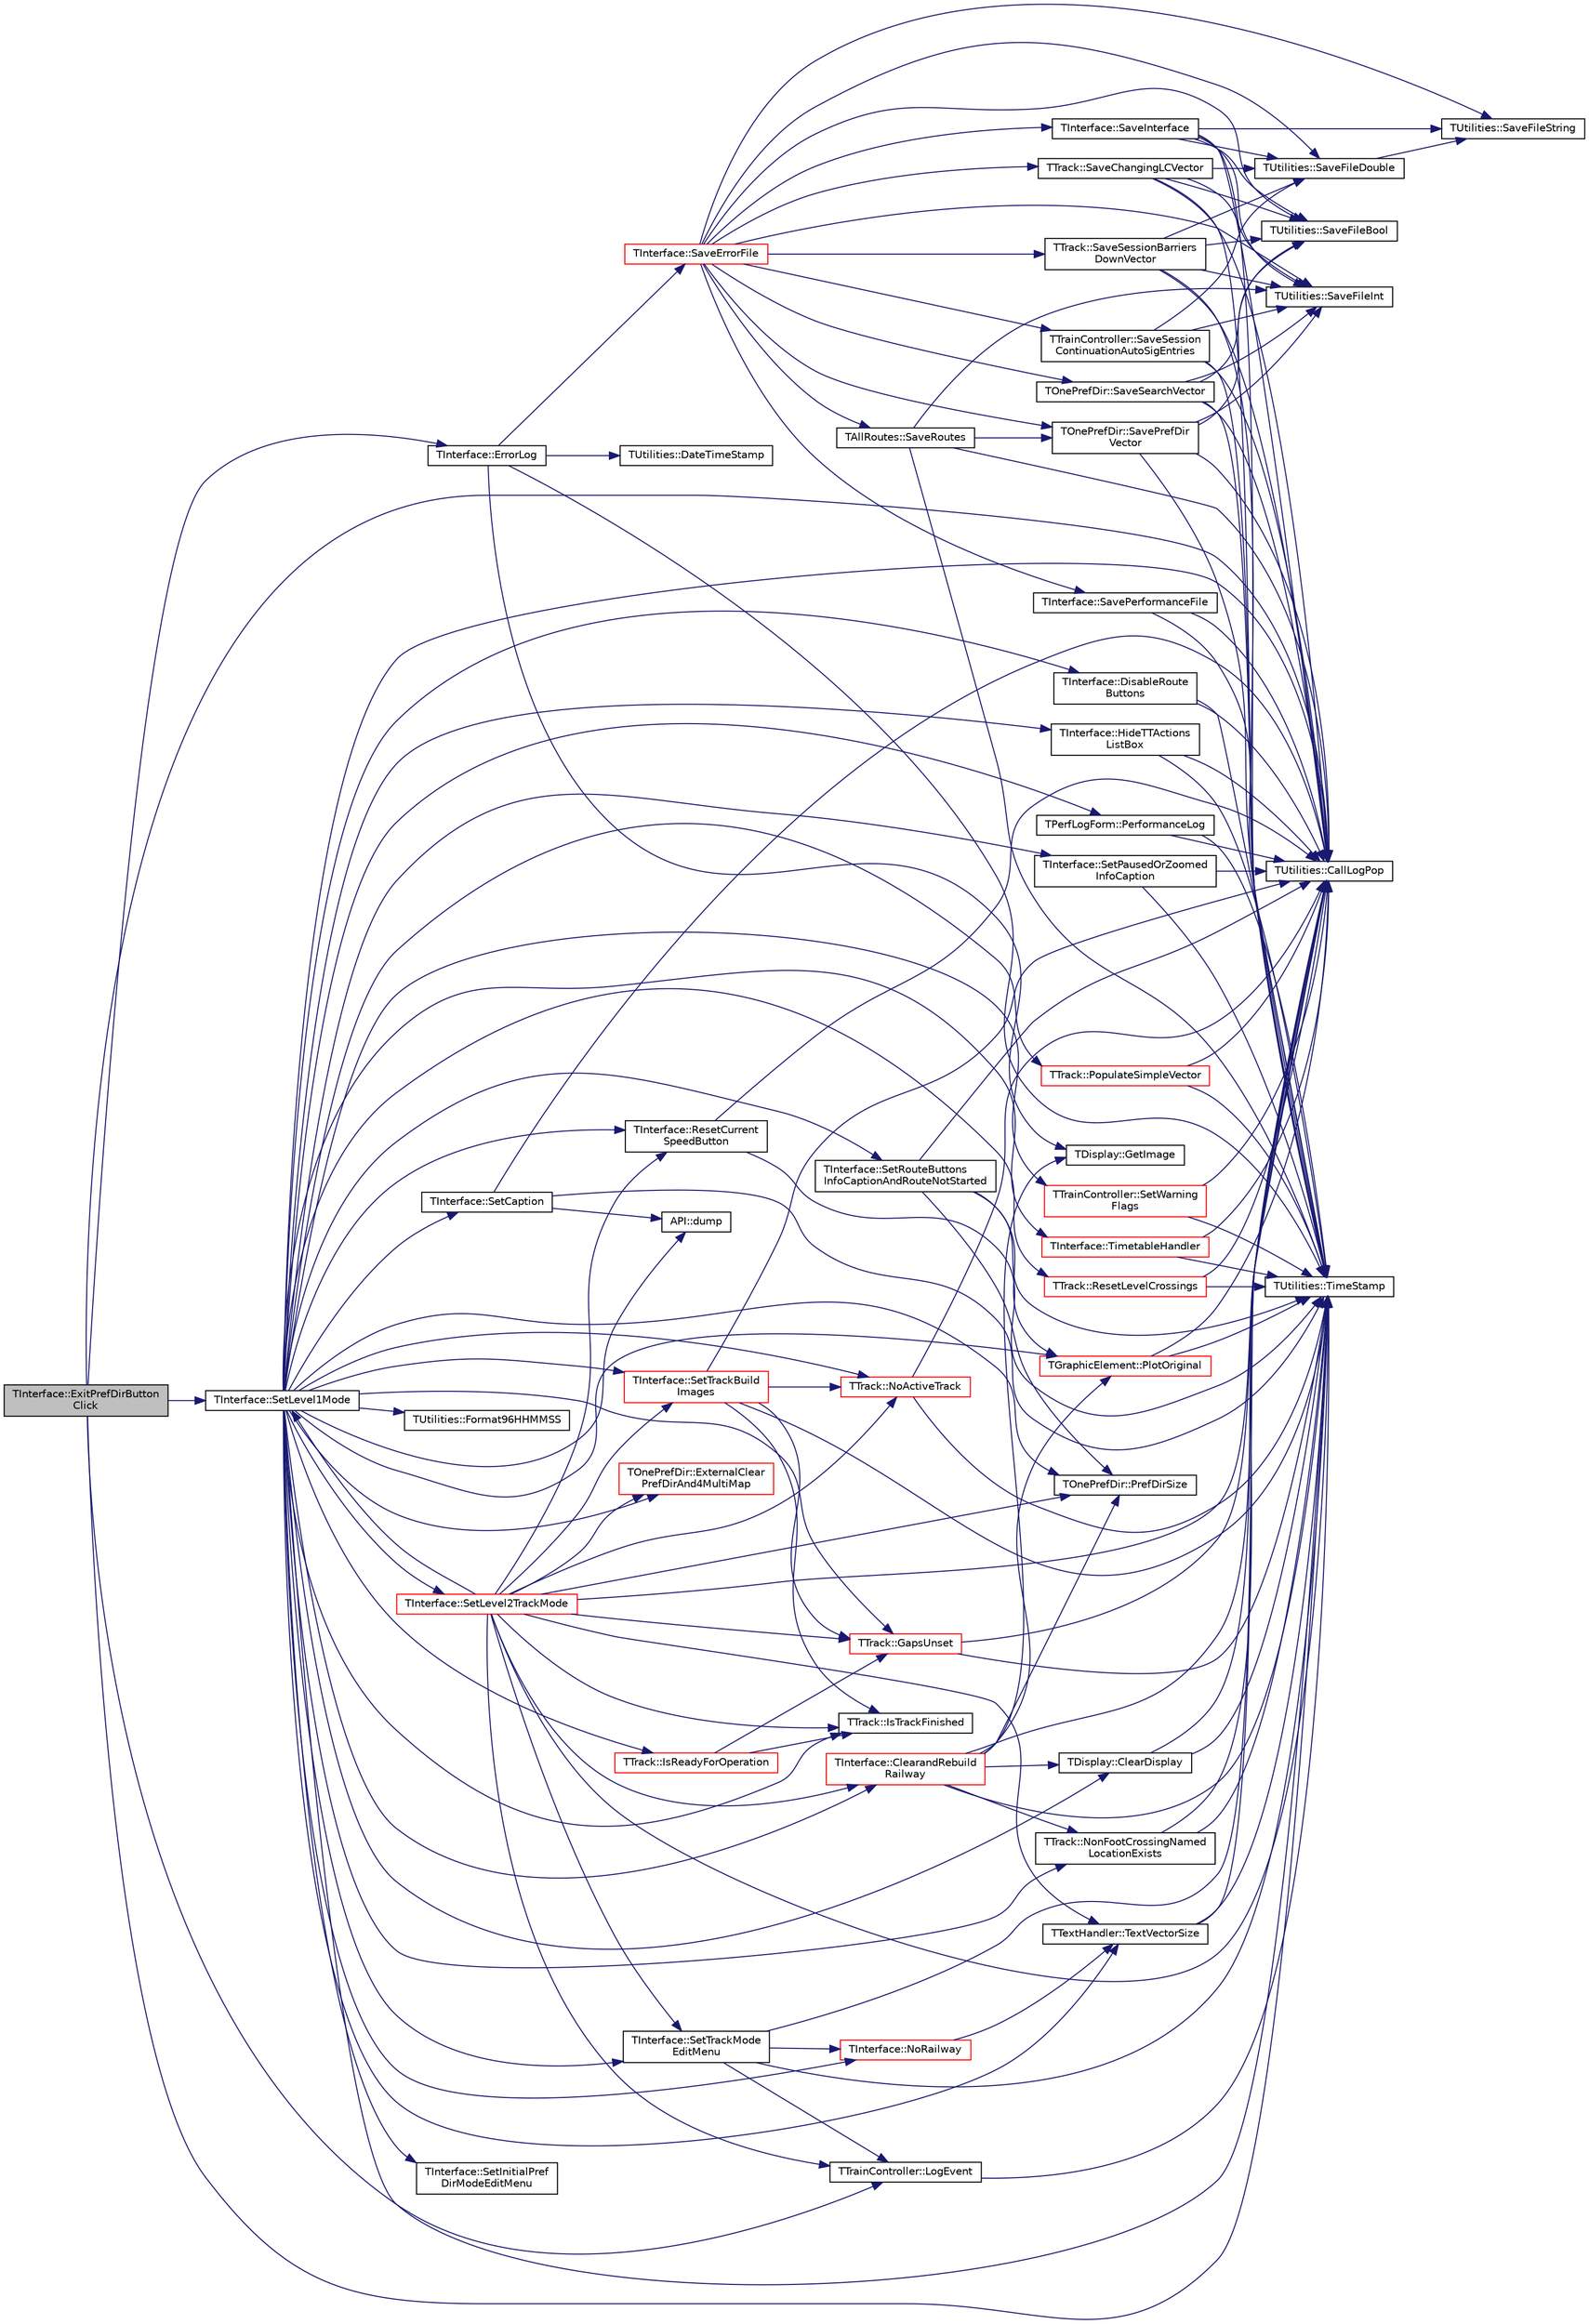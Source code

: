 digraph "TInterface::ExitPrefDirButtonClick"
{
 // INTERACTIVE_SVG=YES
 // LATEX_PDF_SIZE
  edge [fontname="Helvetica",fontsize="10",labelfontname="Helvetica",labelfontsize="10"];
  node [fontname="Helvetica",fontsize="10",shape=record];
  rankdir="LR";
  Node1 [label="TInterface::ExitPrefDirButton\lClick",height=0.2,width=0.4,color="black", fillcolor="grey75", style="filled", fontcolor="black",tooltip=" "];
  Node1 -> Node2 [color="midnightblue",fontsize="10",style="solid",fontname="Helvetica"];
  Node2 [label="TUtilities::CallLogPop",height=0.2,width=0.4,color="black", fillcolor="white", style="filled",URL="$class_t_utilities.html#ae1eddca13cc3c492839e131f40ec21c0",tooltip="pops the last entry off the call stack, throws an error if called when empty"];
  Node1 -> Node3 [color="midnightblue",fontsize="10",style="solid",fontname="Helvetica"];
  Node3 [label="TInterface::ErrorLog",height=0.2,width=0.4,color="black", fillcolor="white", style="filled",URL="$class_t_interface.html#a4f3a25665e2266441217849f947a1adf",tooltip="The error logging routine, called when an error is detected."];
  Node3 -> Node4 [color="midnightblue",fontsize="10",style="solid",fontname="Helvetica"];
  Node4 [label="TUtilities::DateTimeStamp",height=0.2,width=0.4,color="black", fillcolor="white", style="filled",URL="$class_t_utilities.html#a9ca62e05ace8e6c4c33d377c26c48e55",tooltip="creates a string of the form 'dd/mm/yyyy hh:mm:ss' for use in call & event logging"];
  Node3 -> Node5 [color="midnightblue",fontsize="10",style="solid",fontname="Helvetica"];
  Node5 [label="TDisplay::GetImage",height=0.2,width=0.4,color="black", fillcolor="white", style="filled",URL="$class_t_display.html#a33f7067eea9e638bdc363bd0af70d7d5",tooltip="Return a pointer to the screen image."];
  Node3 -> Node6 [color="midnightblue",fontsize="10",style="solid",fontname="Helvetica"];
  Node6 [label="TInterface::SaveErrorFile",height=0.2,width=0.4,color="red", fillcolor="white", style="filled",URL="$class_t_interface.html#a0109f801142d4fa3becae22e23b84163",tooltip="Save the error log after an error has been thrown - no need for a caller."];
  Node6 -> Node7 [color="midnightblue",fontsize="10",style="solid",fontname="Helvetica"];
  Node7 [label="TTrack::SaveChangingLCVector",height=0.2,width=0.4,color="black", fillcolor="white", style="filled",URL="$class_t_track.html#a6e1031277500eadfd3a0751e4ca4057b",tooltip="Save all changing vector values (used for error file)"];
  Node7 -> Node2 [color="midnightblue",fontsize="10",style="solid",fontname="Helvetica"];
  Node7 -> Node8 [color="midnightblue",fontsize="10",style="solid",fontname="Helvetica"];
  Node8 [label="TUtilities::SaveFileBool",height=0.2,width=0.4,color="black", fillcolor="white", style="filled",URL="$class_t_utilities.html#a06a211ebaa112f3fac0edc5b238ef876",tooltip="gives a delay od Msec value;"];
  Node7 -> Node9 [color="midnightblue",fontsize="10",style="solid",fontname="Helvetica"];
  Node9 [label="TUtilities::SaveFileDouble",height=0.2,width=0.4,color="black", fillcolor="white", style="filled",URL="$class_t_utilities.html#a92b5adfb8ad3a937a8d208bfd90a5741",tooltip="converts the double value to a string (if double stored directly it is truncated to 6 digits) then st..."];
  Node9 -> Node10 [color="midnightblue",fontsize="10",style="solid",fontname="Helvetica"];
  Node10 [label="TUtilities::SaveFileString",height=0.2,width=0.4,color="black", fillcolor="white", style="filled",URL="$class_t_utilities.html#a60531c6cb1a6a33dd71299d3a5b6cc21",tooltip="stores the string value to the file, then a '0' delimiter then a CR"];
  Node7 -> Node11 [color="midnightblue",fontsize="10",style="solid",fontname="Helvetica"];
  Node11 [label="TUtilities::SaveFileInt",height=0.2,width=0.4,color="black", fillcolor="white", style="filled",URL="$class_t_utilities.html#a86ed634e8a9d7ca534a324954f4a7a2f",tooltip="stores the int value to the file, then a CR"];
  Node7 -> Node12 [color="midnightblue",fontsize="10",style="solid",fontname="Helvetica"];
  Node12 [label="TUtilities::TimeStamp",height=0.2,width=0.4,color="black", fillcolor="white", style="filled",URL="$class_t_utilities.html#a34bd6bb5305bc29afdf424f6d35a921c",tooltip="creates a string of the form 'hh:mm:ss' for use in call & event logging"];
  Node6 -> Node8 [color="midnightblue",fontsize="10",style="solid",fontname="Helvetica"];
  Node6 -> Node9 [color="midnightblue",fontsize="10",style="solid",fontname="Helvetica"];
  Node6 -> Node11 [color="midnightblue",fontsize="10",style="solid",fontname="Helvetica"];
  Node6 -> Node10 [color="midnightblue",fontsize="10",style="solid",fontname="Helvetica"];
  Node6 -> Node13 [color="midnightblue",fontsize="10",style="solid",fontname="Helvetica"];
  Node13 [label="TInterface::SaveInterface",height=0.2,width=0.4,color="black", fillcolor="white", style="filled",URL="$class_t_interface.html#aee36e0cef9c182125b1095ceaf37a568",tooltip="Save interface part of a session file."];
  Node13 -> Node2 [color="midnightblue",fontsize="10",style="solid",fontname="Helvetica"];
  Node13 -> Node8 [color="midnightblue",fontsize="10",style="solid",fontname="Helvetica"];
  Node13 -> Node9 [color="midnightblue",fontsize="10",style="solid",fontname="Helvetica"];
  Node13 -> Node11 [color="midnightblue",fontsize="10",style="solid",fontname="Helvetica"];
  Node13 -> Node10 [color="midnightblue",fontsize="10",style="solid",fontname="Helvetica"];
  Node13 -> Node12 [color="midnightblue",fontsize="10",style="solid",fontname="Helvetica"];
  Node6 -> Node14 [color="midnightblue",fontsize="10",style="solid",fontname="Helvetica"];
  Node14 [label="TInterface::SavePerformanceFile",height=0.2,width=0.4,color="black", fillcolor="white", style="filled",URL="$class_t_interface.html#a33d2ed7b588fb4cf12c410312e949299",tooltip="Save performance file part of a session file."];
  Node14 -> Node2 [color="midnightblue",fontsize="10",style="solid",fontname="Helvetica"];
  Node14 -> Node12 [color="midnightblue",fontsize="10",style="solid",fontname="Helvetica"];
  Node6 -> Node15 [color="midnightblue",fontsize="10",style="solid",fontname="Helvetica"];
  Node15 [label="TOnePrefDir::SavePrefDir\lVector",height=0.2,width=0.4,color="black", fillcolor="white", style="filled",URL="$class_t_one_pref_dir.html#a3d115535b2e2d2ea05e210997a3f525c",tooltip="Save the preferred direction vector to a file."];
  Node15 -> Node2 [color="midnightblue",fontsize="10",style="solid",fontname="Helvetica"];
  Node15 -> Node8 [color="midnightblue",fontsize="10",style="solid",fontname="Helvetica"];
  Node15 -> Node11 [color="midnightblue",fontsize="10",style="solid",fontname="Helvetica"];
  Node15 -> Node12 [color="midnightblue",fontsize="10",style="solid",fontname="Helvetica"];
  Node6 -> Node16 [color="midnightblue",fontsize="10",style="solid",fontname="Helvetica"];
  Node16 [label="TAllRoutes::SaveRoutes",height=0.2,width=0.4,color="black", fillcolor="white", style="filled",URL="$class_t_all_routes.html#a4eeafc071c52e16eb1cbe5fb14b2561f",tooltip="Save railway route information to a session file or an error file."];
  Node16 -> Node2 [color="midnightblue",fontsize="10",style="solid",fontname="Helvetica"];
  Node16 -> Node11 [color="midnightblue",fontsize="10",style="solid",fontname="Helvetica"];
  Node16 -> Node15 [color="midnightblue",fontsize="10",style="solid",fontname="Helvetica"];
  Node16 -> Node12 [color="midnightblue",fontsize="10",style="solid",fontname="Helvetica"];
  Node6 -> Node17 [color="midnightblue",fontsize="10",style="solid",fontname="Helvetica"];
  Node17 [label="TOnePrefDir::SaveSearchVector",height=0.2,width=0.4,color="black", fillcolor="white", style="filled",URL="$class_t_one_pref_dir.html#a8871c609a1586aa9c4f723afaccd2502",tooltip="Save the search vector to a file."];
  Node17 -> Node2 [color="midnightblue",fontsize="10",style="solid",fontname="Helvetica"];
  Node17 -> Node8 [color="midnightblue",fontsize="10",style="solid",fontname="Helvetica"];
  Node17 -> Node11 [color="midnightblue",fontsize="10",style="solid",fontname="Helvetica"];
  Node17 -> Node12 [color="midnightblue",fontsize="10",style="solid",fontname="Helvetica"];
  Node6 -> Node18 [color="midnightblue",fontsize="10",style="solid",fontname="Helvetica"];
  Node18 [label="TTrack::SaveSessionBarriers\lDownVector",height=0.2,width=0.4,color="black", fillcolor="white", style="filled",URL="$class_t_track.html#aabbf9502a68e95e1f9d0b8571d9fb57c",tooltip="Save all vector values to the session file."];
  Node18 -> Node2 [color="midnightblue",fontsize="10",style="solid",fontname="Helvetica"];
  Node18 -> Node8 [color="midnightblue",fontsize="10",style="solid",fontname="Helvetica"];
  Node18 -> Node9 [color="midnightblue",fontsize="10",style="solid",fontname="Helvetica"];
  Node18 -> Node11 [color="midnightblue",fontsize="10",style="solid",fontname="Helvetica"];
  Node18 -> Node12 [color="midnightblue",fontsize="10",style="solid",fontname="Helvetica"];
  Node6 -> Node19 [color="midnightblue",fontsize="10",style="solid",fontname="Helvetica"];
  Node19 [label="TTrainController::SaveSession\lContinuationAutoSigEntries",height=0.2,width=0.4,color="black", fillcolor="white", style="filled",URL="$class_t_train_controller.html#ab81acdc0c0ab6e1e321f64170f0f71af",tooltip="save ContinuationAutoSigEntries to a session file"];
  Node19 -> Node2 [color="midnightblue",fontsize="10",style="solid",fontname="Helvetica"];
  Node19 -> Node9 [color="midnightblue",fontsize="10",style="solid",fontname="Helvetica"];
  Node19 -> Node11 [color="midnightblue",fontsize="10",style="solid",fontname="Helvetica"];
  Node19 -> Node12 [color="midnightblue",fontsize="10",style="solid",fontname="Helvetica"];
  Node3 -> Node12 [color="midnightblue",fontsize="10",style="solid",fontname="Helvetica"];
  Node1 -> Node37 [color="midnightblue",fontsize="10",style="solid",fontname="Helvetica"];
  Node37 [label="TTrainController::LogEvent",height=0.2,width=0.4,color="black", fillcolor="white", style="filled",URL="$class_t_train_controller.html#ac88477499edd24550fae9b90b5561ed1",tooltip="store Str to the event log - moved from TUtilities for v0.6 so can record the tt clock value"];
  Node37 -> Node12 [color="midnightblue",fontsize="10",style="solid",fontname="Helvetica"];
  Node1 -> Node38 [color="midnightblue",fontsize="10",style="solid",fontname="Helvetica"];
  Node38 [label="TInterface::SetLevel1Mode",height=0.2,width=0.4,color="black", fillcolor="white", style="filled",URL="$class_t_interface.html#acf77f2eeeac0775fde4f25ba46099e0b",tooltip="Sets the Level1 user mode, using the Level1Mode variable to determine the mode."];
  Node38 -> Node2 [color="midnightblue",fontsize="10",style="solid",fontname="Helvetica"];
  Node38 -> Node39 [color="midnightblue",fontsize="10",style="solid",fontname="Helvetica"];
  Node39 [label="TInterface::ClearandRebuild\lRailway",height=0.2,width=0.4,color="red", fillcolor="white", style="filled",URL="$class_t_interface.html#aaa05ac95703a25e1fb4863779854967c",tooltip="< Sets the information panel message for zoom-out or paused modes"];
  Node39 -> Node2 [color="midnightblue",fontsize="10",style="solid",fontname="Helvetica"];
  Node39 -> Node40 [color="midnightblue",fontsize="10",style="solid",fontname="Helvetica"];
  Node40 [label="TDisplay::ClearDisplay",height=0.2,width=0.4,color="black", fillcolor="white", style="filled",URL="$class_t_display.html#a8d990507ae0111e0b7890e8aa77fd76d",tooltip="Empty the display."];
  Node40 -> Node2 [color="midnightblue",fontsize="10",style="solid",fontname="Helvetica"];
  Node40 -> Node12 [color="midnightblue",fontsize="10",style="solid",fontname="Helvetica"];
  Node39 -> Node5 [color="midnightblue",fontsize="10",style="solid",fontname="Helvetica"];
  Node39 -> Node66 [color="midnightblue",fontsize="10",style="solid",fontname="Helvetica"];
  Node66 [label="TTrack::NonFootCrossingNamed\lLocationExists",height=0.2,width=0.4,color="black", fillcolor="white", style="filled",URL="$class_t_track.html#aa67be9f8ad9bd885f649b26962e0d41d",tooltip="True if there is a platform, NamedNonStationLocation or Concourse present in the railway."];
  Node66 -> Node2 [color="midnightblue",fontsize="10",style="solid",fontname="Helvetica"];
  Node66 -> Node12 [color="midnightblue",fontsize="10",style="solid",fontname="Helvetica"];
  Node39 -> Node68 [color="midnightblue",fontsize="10",style="solid",fontname="Helvetica"];
  Node68 [label="TGraphicElement::PlotOriginal",height=0.2,width=0.4,color="red", fillcolor="white", style="filled",URL="$class_t_graphic_element.html#ad9e23ba031b1110126227d301b59ffc7",tooltip="Plot the original graphic on screen."];
  Node68 -> Node2 [color="midnightblue",fontsize="10",style="solid",fontname="Helvetica"];
  Node68 -> Node12 [color="midnightblue",fontsize="10",style="solid",fontname="Helvetica"];
  Node39 -> Node48 [color="midnightblue",fontsize="10",style="solid",fontname="Helvetica"];
  Node48 [label="TOnePrefDir::PrefDirSize",height=0.2,width=0.4,color="black", fillcolor="white", style="filled",URL="$class_t_one_pref_dir.html#a29d013bf730e23d27fdb2c390e3a14da",tooltip="Return the vector size."];
  Node39 -> Node12 [color="midnightblue",fontsize="10",style="solid",fontname="Helvetica"];
  Node38 -> Node40 [color="midnightblue",fontsize="10",style="solid",fontname="Helvetica"];
  Node38 -> Node106 [color="midnightblue",fontsize="10",style="solid",fontname="Helvetica"];
  Node106 [label="TInterface::DisableRoute\lButtons",height=0.2,width=0.4,color="black", fillcolor="white", style="filled",URL="$class_t_interface.html#ac0c9be911e93134ddda04ba498a8bd9c",tooltip="Called during operation whenever the route type buttons need to be disabled, e.g. when paused."];
  Node106 -> Node2 [color="midnightblue",fontsize="10",style="solid",fontname="Helvetica"];
  Node106 -> Node12 [color="midnightblue",fontsize="10",style="solid",fontname="Helvetica"];
  Node38 -> Node107 [color="midnightblue",fontsize="10",style="solid",fontname="Helvetica"];
  Node107 [label="API::dump",height=0.2,width=0.4,color="black", fillcolor="white", style="filled",URL="$class_a_p_i.html#abebc08c03ceec2b898d8fe877b0efcba",tooltip="save currently recorded status data to INI file"];
  Node38 -> Node108 [color="midnightblue",fontsize="10",style="solid",fontname="Helvetica"];
  Node108 [label="TOnePrefDir::ExternalClear\lPrefDirAnd4MultiMap",height=0.2,width=0.4,color="red", fillcolor="white", style="filled",URL="$class_t_one_pref_dir.html#abc09de3c32460a73d3de12625329210d",tooltip="Empty the existing preferred direction vector & map - for use by other classes."];
  Node38 -> Node110 [color="midnightblue",fontsize="10",style="solid",fontname="Helvetica"];
  Node110 [label="TUtilities::Format96HHMMSS",height=0.2,width=0.4,color="black", fillcolor="white", style="filled",URL="$class_t_utilities.html#a2dfbe3d4ed11770bc1a902b51afdc10c",tooltip="formats a TDateTime into an AnsiString of the form hh:mm:ss where hh runs from 00 to 95 & resets when..."];
  Node38 -> Node111 [color="midnightblue",fontsize="10",style="solid",fontname="Helvetica"];
  Node111 [label="TTrack::GapsUnset",height=0.2,width=0.4,color="red", fillcolor="white", style="filled",URL="$class_t_track.html#a794daa0471b473e28ff24c87a92112dc",tooltip="True if there are gaps in the railway and any are unset."];
  Node111 -> Node2 [color="midnightblue",fontsize="10",style="solid",fontname="Helvetica"];
  Node111 -> Node12 [color="midnightblue",fontsize="10",style="solid",fontname="Helvetica"];
  Node38 -> Node112 [color="midnightblue",fontsize="10",style="solid",fontname="Helvetica"];
  Node112 [label="TInterface::HideTTActions\lListBox",height=0.2,width=0.4,color="black", fillcolor="white", style="filled",URL="$class_t_interface.html#ab2b7fa09f178490f2bde9a6caf323f30",tooltip="makes TTActionsListBox invisible (if it was visible)"];
  Node112 -> Node2 [color="midnightblue",fontsize="10",style="solid",fontname="Helvetica"];
  Node112 -> Node12 [color="midnightblue",fontsize="10",style="solid",fontname="Helvetica"];
  Node38 -> Node113 [color="midnightblue",fontsize="10",style="solid",fontname="Helvetica"];
  Node113 [label="TTrack::IsReadyForOperation",height=0.2,width=0.4,color="red", fillcolor="white", style="filled",URL="$class_t_track.html#a1a9f8ddecccd649195ede1ec027500d1",tooltip="Indicates whether or not the railway is ready for saving as a '.rly' file and for operation."];
  Node113 -> Node111 [color="midnightblue",fontsize="10",style="solid",fontname="Helvetica"];
  Node113 -> Node116 [color="midnightblue",fontsize="10",style="solid",fontname="Helvetica"];
  Node116 [label="TTrack::IsTrackFinished",height=0.2,width=0.4,color="black", fillcolor="white", style="filled",URL="$class_t_track.html#aa8386109483977bfaa97909747358149",tooltip="Indicates whether or not the track has been successfully linked together."];
  Node38 -> Node116 [color="midnightblue",fontsize="10",style="solid",fontname="Helvetica"];
  Node38 -> Node118 [color="midnightblue",fontsize="10",style="solid",fontname="Helvetica"];
  Node118 [label="TTrack::NoActiveTrack",height=0.2,width=0.4,color="red", fillcolor="white", style="filled",URL="$class_t_track.html#a2eaa84532799b76a0b42cf6e2611224d",tooltip="True if there is no active track in the railway."];
  Node118 -> Node2 [color="midnightblue",fontsize="10",style="solid",fontname="Helvetica"];
  Node118 -> Node12 [color="midnightblue",fontsize="10",style="solid",fontname="Helvetica"];
  Node38 -> Node66 [color="midnightblue",fontsize="10",style="solid",fontname="Helvetica"];
  Node38 -> Node119 [color="midnightblue",fontsize="10",style="solid",fontname="Helvetica"];
  Node119 [label="TInterface::NoRailway",height=0.2,width=0.4,color="red", fillcolor="white", style="filled",URL="$class_t_interface.html#a488e772a2e2a52820fdbe1d1695e0118",tooltip="Returns true if there are no track elements and no text."];
  Node119 -> Node27 [color="midnightblue",fontsize="10",style="solid",fontname="Helvetica"];
  Node27 [label="TTextHandler::TextVectorSize",height=0.2,width=0.4,color="black", fillcolor="white", style="filled",URL="$class_t_text_handler.html#a7dfd4e30235878fb01e7387715e0cb0f",tooltip="return the number of items in TextVector"];
  Node27 -> Node2 [color="midnightblue",fontsize="10",style="solid",fontname="Helvetica"];
  Node27 -> Node12 [color="midnightblue",fontsize="10",style="solid",fontname="Helvetica"];
  Node38 -> Node121 [color="midnightblue",fontsize="10",style="solid",fontname="Helvetica"];
  Node121 [label="TPerfLogForm::PerformanceLog",height=0.2,width=0.4,color="black", fillcolor="white", style="filled",URL="$class_t_perf_log_form.html#a72f06bf03353c15c94ceefbf420ff7b4",tooltip="Send Statement to the performance log on screen and to the file."];
  Node121 -> Node2 [color="midnightblue",fontsize="10",style="solid",fontname="Helvetica"];
  Node121 -> Node12 [color="midnightblue",fontsize="10",style="solid",fontname="Helvetica"];
  Node38 -> Node68 [color="midnightblue",fontsize="10",style="solid",fontname="Helvetica"];
  Node38 -> Node122 [color="midnightblue",fontsize="10",style="solid",fontname="Helvetica"];
  Node122 [label="TTrack::PopulateSimpleVector",height=0.2,width=0.4,color="red", fillcolor="white", style="filled",URL="$class_t_track.html#ac1c56df84af8198313a7d0f0bba312bd",tooltip="clear then add all simple element track vector positions to the vector, added at v2...."];
  Node122 -> Node2 [color="midnightblue",fontsize="10",style="solid",fontname="Helvetica"];
  Node122 -> Node12 [color="midnightblue",fontsize="10",style="solid",fontname="Helvetica"];
  Node38 -> Node48 [color="midnightblue",fontsize="10",style="solid",fontname="Helvetica"];
  Node38 -> Node123 [color="midnightblue",fontsize="10",style="solid",fontname="Helvetica"];
  Node123 [label="TInterface::ResetCurrent\lSpeedButton",height=0.2,width=0.4,color="black", fillcolor="white", style="filled",URL="$class_t_interface.html#ad91195c1ea742572c4579ea38fbd4eb3",tooltip="Resets the CurrentSpeedButton variable to zero and the 'Down' property to false."];
  Node123 -> Node2 [color="midnightblue",fontsize="10",style="solid",fontname="Helvetica"];
  Node123 -> Node12 [color="midnightblue",fontsize="10",style="solid",fontname="Helvetica"];
  Node38 -> Node124 [color="midnightblue",fontsize="10",style="solid",fontname="Helvetica"];
  Node124 [label="TTrack::ResetLevelCrossings",height=0.2,width=0.4,color="red", fillcolor="white", style="filled",URL="$class_t_track.html#a1a5d8cf5f3a46667a745bfcf4c77ba9d",tooltip="Set all LC attributes to 0 (closed to trains)"];
  Node124 -> Node2 [color="midnightblue",fontsize="10",style="solid",fontname="Helvetica"];
  Node124 -> Node12 [color="midnightblue",fontsize="10",style="solid",fontname="Helvetica"];
  Node38 -> Node125 [color="midnightblue",fontsize="10",style="solid",fontname="Helvetica"];
  Node125 [label="TInterface::SetCaption",height=0.2,width=0.4,color="black", fillcolor="white", style="filled",URL="$class_t_interface.html#a974c6d5a224756b00ede1161e0fdf5f7",tooltip="Sets the railway and timetable titles at the top of the screen."];
  Node125 -> Node2 [color="midnightblue",fontsize="10",style="solid",fontname="Helvetica"];
  Node125 -> Node107 [color="midnightblue",fontsize="10",style="solid",fontname="Helvetica"];
  Node125 -> Node12 [color="midnightblue",fontsize="10",style="solid",fontname="Helvetica"];
  Node38 -> Node126 [color="midnightblue",fontsize="10",style="solid",fontname="Helvetica"];
  Node126 [label="TInterface::SetInitialPref\lDirModeEditMenu",height=0.2,width=0.4,color="black", fillcolor="white", style="filled",URL="$class_t_interface.html#ac0cd2df9b806fc8909c2dcc584442fb5",tooltip="Enables or disables the initial Edit mode submenu items in PrefDir mode."];
  Node38 -> Node127 [color="midnightblue",fontsize="10",style="solid",fontname="Helvetica"];
  Node127 [label="TInterface::SetLevel2TrackMode",height=0.2,width=0.4,color="red", fillcolor="white", style="filled",URL="$class_t_interface.html#a19ee788122a66d7e97873159bf2e4e4b",tooltip="Sets the Level2TrackMode user mode, using the Level2TrackMode variable to determine the mode."];
  Node127 -> Node2 [color="midnightblue",fontsize="10",style="solid",fontname="Helvetica"];
  Node127 -> Node39 [color="midnightblue",fontsize="10",style="solid",fontname="Helvetica"];
  Node127 -> Node108 [color="midnightblue",fontsize="10",style="solid",fontname="Helvetica"];
  Node127 -> Node111 [color="midnightblue",fontsize="10",style="solid",fontname="Helvetica"];
  Node127 -> Node116 [color="midnightblue",fontsize="10",style="solid",fontname="Helvetica"];
  Node127 -> Node37 [color="midnightblue",fontsize="10",style="solid",fontname="Helvetica"];
  Node127 -> Node118 [color="midnightblue",fontsize="10",style="solid",fontname="Helvetica"];
  Node127 -> Node48 [color="midnightblue",fontsize="10",style="solid",fontname="Helvetica"];
  Node127 -> Node123 [color="midnightblue",fontsize="10",style="solid",fontname="Helvetica"];
  Node127 -> Node38 [color="midnightblue",fontsize="10",style="solid",fontname="Helvetica"];
  Node127 -> Node191 [color="midnightblue",fontsize="10",style="solid",fontname="Helvetica"];
  Node191 [label="TInterface::SetTrackBuild\lImages",height=0.2,width=0.4,color="red", fillcolor="white", style="filled",URL="$class_t_interface.html#a5c1caa770e377ec064458f42f6301ecd",tooltip="Sets the left screen images (track linked or not, gaps set or not, locations named or not) during rai..."];
  Node191 -> Node2 [color="midnightblue",fontsize="10",style="solid",fontname="Helvetica"];
  Node191 -> Node111 [color="midnightblue",fontsize="10",style="solid",fontname="Helvetica"];
  Node191 -> Node116 [color="midnightblue",fontsize="10",style="solid",fontname="Helvetica"];
  Node191 -> Node118 [color="midnightblue",fontsize="10",style="solid",fontname="Helvetica"];
  Node191 -> Node12 [color="midnightblue",fontsize="10",style="solid",fontname="Helvetica"];
  Node127 -> Node198 [color="midnightblue",fontsize="10",style="solid",fontname="Helvetica"];
  Node198 [label="TInterface::SetTrackMode\lEditMenu",height=0.2,width=0.4,color="black", fillcolor="white", style="filled",URL="$class_t_interface.html#a209ee94f8c890753da19524f48a8b78f",tooltip="Enables or disables the initial Edit mode submenu items in Track mode."];
  Node198 -> Node2 [color="midnightblue",fontsize="10",style="solid",fontname="Helvetica"];
  Node198 -> Node37 [color="midnightblue",fontsize="10",style="solid",fontname="Helvetica"];
  Node198 -> Node119 [color="midnightblue",fontsize="10",style="solid",fontname="Helvetica"];
  Node198 -> Node12 [color="midnightblue",fontsize="10",style="solid",fontname="Helvetica"];
  Node127 -> Node27 [color="midnightblue",fontsize="10",style="solid",fontname="Helvetica"];
  Node127 -> Node12 [color="midnightblue",fontsize="10",style="solid",fontname="Helvetica"];
  Node38 -> Node206 [color="midnightblue",fontsize="10",style="solid",fontname="Helvetica"];
  Node206 [label="TInterface::SetPausedOrZoomed\lInfoCaption",height=0.2,width=0.4,color="black", fillcolor="white", style="filled",URL="$class_t_interface.html#ac24842680583df5ef46f3ece3bc76bb3",tooltip=" "];
  Node206 -> Node2 [color="midnightblue",fontsize="10",style="solid",fontname="Helvetica"];
  Node206 -> Node12 [color="midnightblue",fontsize="10",style="solid",fontname="Helvetica"];
  Node38 -> Node207 [color="midnightblue",fontsize="10",style="solid",fontname="Helvetica"];
  Node207 [label="TInterface::SetRouteButtons\lInfoCaptionAndRouteNotStarted",height=0.2,width=0.4,color="black", fillcolor="white", style="filled",URL="$class_t_interface.html#a89cc1839f77c2a867714cb52bd8d5cfe",tooltip="Enables or disables the route type buttons depending on the route mode, sets the information panel me..."];
  Node207 -> Node2 [color="midnightblue",fontsize="10",style="solid",fontname="Helvetica"];
  Node207 -> Node68 [color="midnightblue",fontsize="10",style="solid",fontname="Helvetica"];
  Node207 -> Node48 [color="midnightblue",fontsize="10",style="solid",fontname="Helvetica"];
  Node207 -> Node12 [color="midnightblue",fontsize="10",style="solid",fontname="Helvetica"];
  Node38 -> Node191 [color="midnightblue",fontsize="10",style="solid",fontname="Helvetica"];
  Node38 -> Node198 [color="midnightblue",fontsize="10",style="solid",fontname="Helvetica"];
  Node38 -> Node208 [color="midnightblue",fontsize="10",style="solid",fontname="Helvetica"];
  Node208 [label="TTrainController::SetWarning\lFlags",height=0.2,width=0.4,color="red", fillcolor="white", style="filled",URL="$class_t_train_controller.html#a29c49509e56368954ca3334a37648a7a",tooltip="This sets all the warning flags (CrashWarning, DerailWarning etc) to their required states after a se..."];
  Node208 -> Node2 [color="midnightblue",fontsize="10",style="solid",fontname="Helvetica"];
  Node208 -> Node12 [color="midnightblue",fontsize="10",style="solid",fontname="Helvetica"];
  Node38 -> Node27 [color="midnightblue",fontsize="10",style="solid",fontname="Helvetica"];
  Node38 -> Node12 [color="midnightblue",fontsize="10",style="solid",fontname="Helvetica"];
  Node38 -> Node209 [color="midnightblue",fontsize="10",style="solid",fontname="Helvetica"];
  Node209 [label="TInterface::TimetableHandler",height=0.2,width=0.4,color="red", fillcolor="white", style="filled",URL="$class_t_interface.html#a4502fb89b8be8afeaf2771fbe5d0cd75",tooltip="Called during timetable editing whenever a change is made to the timetable, sets all the timetable bu..."];
  Node209 -> Node2 [color="midnightblue",fontsize="10",style="solid",fontname="Helvetica"];
  Node209 -> Node12 [color="midnightblue",fontsize="10",style="solid",fontname="Helvetica"];
  Node1 -> Node12 [color="midnightblue",fontsize="10",style="solid",fontname="Helvetica"];
}
